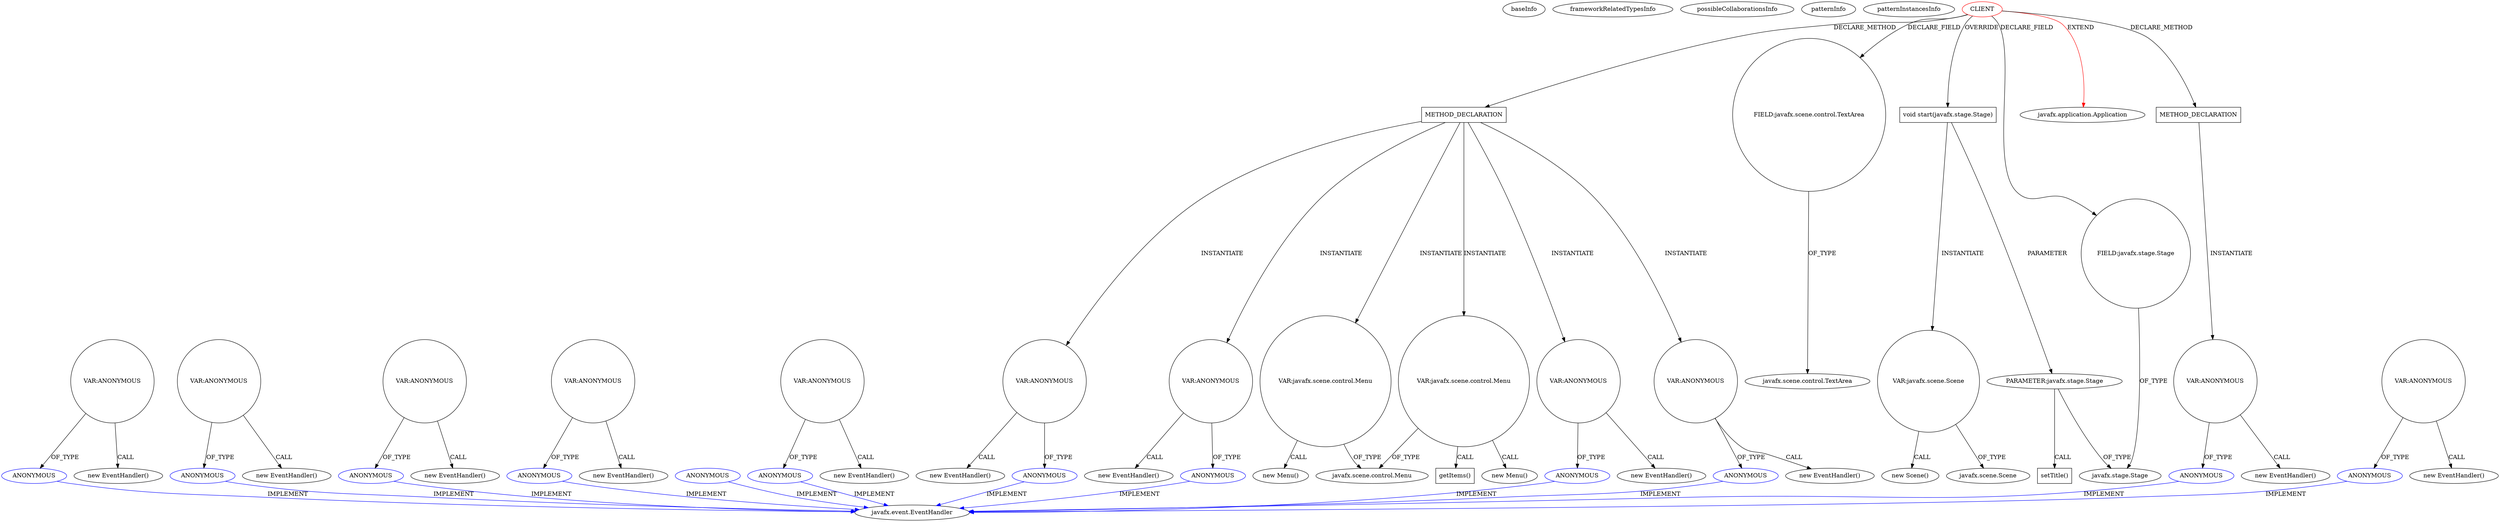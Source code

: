 digraph {
baseInfo[graphId=1825,category="pattern",isAnonymous=false,possibleRelation=true]
frameworkRelatedTypesInfo[0="javafx.application.Application"]
possibleCollaborationsInfo[0="1825~INSTANTIATION-CLIENT_METHOD_DECLARATION-~javafx.application.Application ~javafx.event.EventHandler ~false~true",1="1825~INSTANTIATION-~javafx.application.Application ~javafx.event.EventHandler ~false~true",2="1825~INSTANTIATION-~javafx.application.Application ~javafx.event.EventHandler ~false~true",3="1825~INSTANTIATION-~javafx.application.Application ~javafx.event.EventHandler ~false~true",4="1825~INSTANTIATION-~javafx.application.Application ~javafx.event.EventHandler ~false~true",5="1825~INSTANTIATION-~javafx.application.Application ~javafx.event.EventHandler ~false~true",6="1825~INSTANTIATION-CLIENT_METHOD_DECLARATION-~javafx.application.Application ~javafx.event.EventHandler ~false~true",7="1825~INSTANTIATION-CLIENT_METHOD_DECLARATION-~javafx.application.Application ~javafx.event.EventHandler ~false~true",8="1825~INSTANTIATION-CLIENT_METHOD_DECLARATION-~javafx.application.Application ~javafx.event.EventHandler ~false~true",9="1825~INSTANTIATION-CLIENT_METHOD_DECLARATION-~javafx.application.Application ~javafx.event.EventHandler ~false~true",10="1825~INSTANTIATION-~javafx.application.Application ~javafx.event.EventHandler ~false~true"]
patternInfo[frequency=2.0,patternRootClient=0]
patternInstancesInfo[0="indysvision-EatWorldEditor~/indysvision-EatWorldEditor/EatWorldEditor-master/src/com/indyvision/eatworld/editor/Main.java~Main~3178",1="Zulukas-IJA~/Zulukas-IJA/IJA-master/src/InsightJournalApplication/GUI.java~GUI~1631"]
636[label="new Menu()",vertexType="CONSTRUCTOR_CALL",isFrameworkType=false]
637[label="VAR:javafx.scene.control.Menu",vertexType="VARIABLE_EXPRESION",isFrameworkType=false,shape=circle]
638[label="javafx.scene.control.Menu",vertexType="FRAMEWORK_CLASS_TYPE",isFrameworkType=false]
629[label="METHOD_DECLARATION",vertexType="CLIENT_METHOD_DECLARATION",isFrameworkType=false,shape=box]
0[label="CLIENT",vertexType="ROOT_CLIENT_CLASS_DECLARATION",isFrameworkType=false,color=red]
6[label="FIELD:javafx.scene.control.TextArea",vertexType="FIELD_DECLARATION",isFrameworkType=false,shape=circle]
24[label="void start(javafx.stage.Stage)",vertexType="OVERRIDING_METHOD_DECLARATION",isFrameworkType=false,shape=box]
25[label="PARAMETER:javafx.stage.Stage",vertexType="PARAMETER_DECLARATION",isFrameworkType=false]
7[label="javafx.scene.control.TextArea",vertexType="FRAMEWORK_CLASS_TYPE",isFrameworkType=false]
2[label="FIELD:javafx.stage.Stage",vertexType="FIELD_DECLARATION",isFrameworkType=false,shape=circle]
28[label="setTitle()",vertexType="INSIDE_CALL",isFrameworkType=false,shape=box]
676[label="VAR:ANONYMOUS",vertexType="VARIABLE_EXPRESION",isFrameworkType=false,shape=circle]
677[label="ANONYMOUS",vertexType="REFERENCE_ANONYMOUS_DECLARATION",isFrameworkType=false,color=blue]
675[label="new EventHandler()",vertexType="CONSTRUCTOR_CALL",isFrameworkType=false]
138[label="javafx.event.EventHandler",vertexType="FRAMEWORK_INTERFACE_TYPE",isFrameworkType=false]
161[label="ANONYMOUS",vertexType="REFERENCE_ANONYMOUS_DECLARATION",isFrameworkType=false,color=blue]
459[label="ANONYMOUS",vertexType="REFERENCE_ANONYMOUS_DECLARATION",isFrameworkType=false,color=blue]
179[label="ANONYMOUS",vertexType="REFERENCE_ANONYMOUS_DECLARATION",isFrameworkType=false,color=blue]
480[label="ANONYMOUS",vertexType="REFERENCE_ANONYMOUS_DECLARATION",isFrameworkType=false,color=blue]
334[label="ANONYMOUS",vertexType="REFERENCE_ANONYMOUS_DECLARATION",isFrameworkType=false,color=blue]
352[label="ANONYMOUS",vertexType="REFERENCE_ANONYMOUS_DECLARATION",isFrameworkType=false,color=blue]
745[label="ANONYMOUS",vertexType="REFERENCE_ANONYMOUS_DECLARATION",isFrameworkType=false,color=blue]
789[label="ANONYMOUS",vertexType="REFERENCE_ANONYMOUS_DECLARATION",isFrameworkType=false,color=blue]
656[label="ANONYMOUS",vertexType="REFERENCE_ANONYMOUS_DECLARATION",isFrameworkType=false,color=blue]
502[label="ANONYMOUS",vertexType="REFERENCE_ANONYMOUS_DECLARATION",isFrameworkType=false,color=blue]
465[label="ANONYMOUS",vertexType="REFERENCE_ANONYMOUS_DECLARATION",isFrameworkType=false,color=blue]
655[label="VAR:ANONYMOUS",vertexType="VARIABLE_EXPRESION",isFrameworkType=false,shape=circle]
654[label="new EventHandler()",vertexType="CONSTRUCTOR_CALL",isFrameworkType=false]
351[label="VAR:ANONYMOUS",vertexType="VARIABLE_EXPRESION",isFrameworkType=false,shape=circle]
350[label="new EventHandler()",vertexType="CONSTRUCTOR_CALL",isFrameworkType=false]
464[label="VAR:ANONYMOUS",vertexType="VARIABLE_EXPRESION",isFrameworkType=false,shape=circle]
463[label="new EventHandler()",vertexType="CONSTRUCTOR_CALL",isFrameworkType=false]
160[label="VAR:ANONYMOUS",vertexType="VARIABLE_EXPRESION",isFrameworkType=false,shape=circle]
159[label="new EventHandler()",vertexType="CONSTRUCTOR_CALL",isFrameworkType=false]
178[label="VAR:ANONYMOUS",vertexType="VARIABLE_EXPRESION",isFrameworkType=false,shape=circle]
177[label="new EventHandler()",vertexType="CONSTRUCTOR_CALL",isFrameworkType=false]
458[label="VAR:ANONYMOUS",vertexType="VARIABLE_EXPRESION",isFrameworkType=false,shape=circle]
457[label="new EventHandler()",vertexType="CONSTRUCTOR_CALL",isFrameworkType=false]
788[label="VAR:ANONYMOUS",vertexType="VARIABLE_EXPRESION",isFrameworkType=false,shape=circle]
787[label="new EventHandler()",vertexType="CONSTRUCTOR_CALL",isFrameworkType=false]
479[label="VAR:ANONYMOUS",vertexType="VARIABLE_EXPRESION",isFrameworkType=false,shape=circle]
478[label="new EventHandler()",vertexType="CONSTRUCTOR_CALL",isFrameworkType=false]
744[label="VAR:ANONYMOUS",vertexType="VARIABLE_EXPRESION",isFrameworkType=false,shape=circle]
743[label="new EventHandler()",vertexType="CONSTRUCTOR_CALL",isFrameworkType=false]
771[label="VAR:javafx.scene.control.Menu",vertexType="VARIABLE_EXPRESION",isFrameworkType=false,shape=circle]
760[label="getItems()",vertexType="INSIDE_CALL",isFrameworkType=false,shape=box]
3[label="javafx.stage.Stage",vertexType="FRAMEWORK_CLASS_TYPE",isFrameworkType=false]
1[label="javafx.application.Application",vertexType="FRAMEWORK_CLASS_TYPE",isFrameworkType=false]
44[label="VAR:javafx.scene.Scene",vertexType="VARIABLE_EXPRESION",isFrameworkType=false,shape=circle]
43[label="new Scene()",vertexType="CONSTRUCTOR_CALL",isFrameworkType=false]
493[label="METHOD_DECLARATION",vertexType="CLIENT_METHOD_DECLARATION",isFrameworkType=false,shape=box]
501[label="VAR:ANONYMOUS",vertexType="VARIABLE_EXPRESION",isFrameworkType=false,shape=circle]
500[label="new EventHandler()",vertexType="CONSTRUCTOR_CALL",isFrameworkType=false]
770[label="new Menu()",vertexType="CONSTRUCTOR_CALL",isFrameworkType=false]
11[label="javafx.scene.Scene",vertexType="FRAMEWORK_CLASS_TYPE",isFrameworkType=false]
25->28[label="CALL"]
161->138[label="IMPLEMENT",color=blue]
458->459[label="OF_TYPE"]
480->138[label="IMPLEMENT",color=blue]
160->161[label="OF_TYPE"]
771->638[label="OF_TYPE"]
788->787[label="CALL"]
352->138[label="IMPLEMENT",color=blue]
351->350[label="CALL"]
0->2[label="DECLARE_FIELD"]
676->677[label="OF_TYPE"]
179->138[label="IMPLEMENT",color=blue]
44->43[label="CALL"]
677->138[label="IMPLEMENT",color=blue]
744->743[label="CALL"]
676->675[label="CALL"]
25->3[label="OF_TYPE"]
0->6[label="DECLARE_FIELD"]
334->138[label="IMPLEMENT",color=blue]
656->138[label="IMPLEMENT",color=blue]
771->770[label="CALL"]
629->676[label="INSTANTIATE"]
629->744[label="INSTANTIATE"]
458->457[label="CALL"]
655->656[label="OF_TYPE"]
501->500[label="CALL"]
637->636[label="CALL"]
24->44[label="INSTANTIATE"]
744->745[label="OF_TYPE"]
160->159[label="CALL"]
44->11[label="OF_TYPE"]
464->465[label="OF_TYPE"]
351->352[label="OF_TYPE"]
789->138[label="IMPLEMENT",color=blue]
178->179[label="OF_TYPE"]
637->760[label="CALL"]
629->771[label="INSTANTIATE"]
24->25[label="PARAMETER"]
788->789[label="OF_TYPE"]
493->501[label="INSTANTIATE"]
0->1[label="EXTEND",color=red]
465->138[label="IMPLEMENT",color=blue]
637->638[label="OF_TYPE"]
629->637[label="INSTANTIATE"]
464->463[label="CALL"]
629->655[label="INSTANTIATE"]
6->7[label="OF_TYPE"]
629->788[label="INSTANTIATE"]
501->502[label="OF_TYPE"]
459->138[label="IMPLEMENT",color=blue]
0->629[label="DECLARE_METHOD"]
479->478[label="CALL"]
745->138[label="IMPLEMENT",color=blue]
0->493[label="DECLARE_METHOD"]
178->177[label="CALL"]
2->3[label="OF_TYPE"]
655->654[label="CALL"]
0->24[label="OVERRIDE"]
502->138[label="IMPLEMENT",color=blue]
479->480[label="OF_TYPE"]
}
